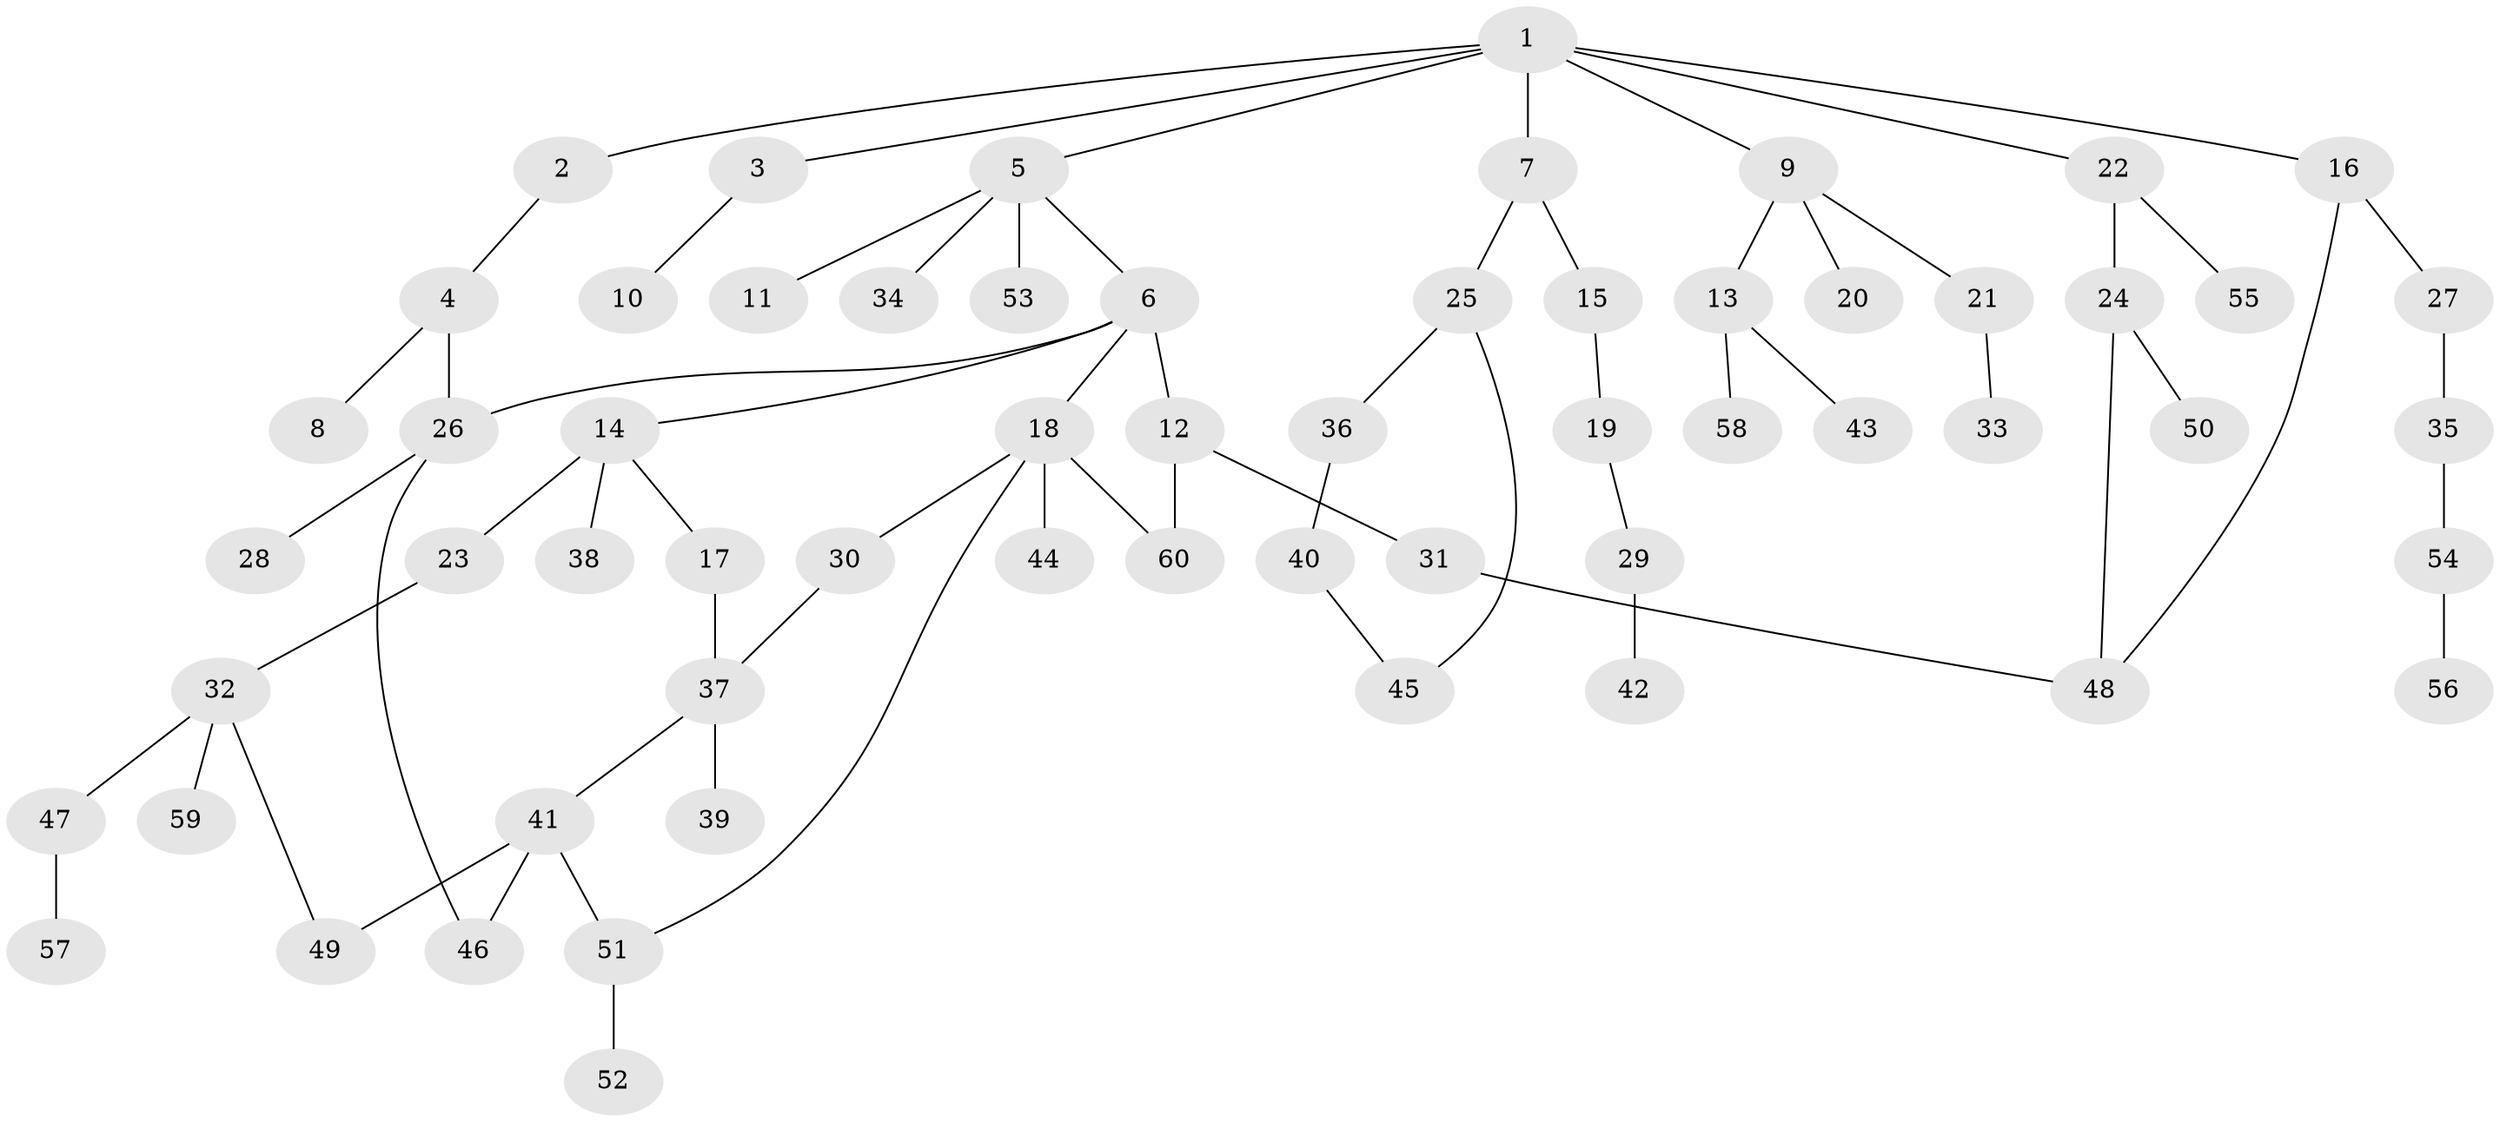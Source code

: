 // Generated by graph-tools (version 1.1) at 2025/10/02/27/25 16:10:54]
// undirected, 60 vertices, 68 edges
graph export_dot {
graph [start="1"]
  node [color=gray90,style=filled];
  1;
  2;
  3;
  4;
  5;
  6;
  7;
  8;
  9;
  10;
  11;
  12;
  13;
  14;
  15;
  16;
  17;
  18;
  19;
  20;
  21;
  22;
  23;
  24;
  25;
  26;
  27;
  28;
  29;
  30;
  31;
  32;
  33;
  34;
  35;
  36;
  37;
  38;
  39;
  40;
  41;
  42;
  43;
  44;
  45;
  46;
  47;
  48;
  49;
  50;
  51;
  52;
  53;
  54;
  55;
  56;
  57;
  58;
  59;
  60;
  1 -- 2;
  1 -- 3;
  1 -- 5;
  1 -- 7;
  1 -- 9;
  1 -- 16;
  1 -- 22;
  2 -- 4;
  3 -- 10;
  4 -- 8;
  4 -- 26;
  5 -- 6;
  5 -- 11;
  5 -- 34;
  5 -- 53;
  6 -- 12;
  6 -- 14;
  6 -- 18;
  6 -- 26;
  7 -- 15;
  7 -- 25;
  9 -- 13;
  9 -- 20;
  9 -- 21;
  12 -- 31;
  12 -- 60;
  13 -- 43;
  13 -- 58;
  14 -- 17;
  14 -- 23;
  14 -- 38;
  15 -- 19;
  16 -- 27;
  16 -- 48;
  17 -- 37;
  18 -- 30;
  18 -- 44;
  18 -- 51;
  18 -- 60;
  19 -- 29;
  21 -- 33;
  22 -- 24;
  22 -- 55;
  23 -- 32;
  24 -- 50;
  24 -- 48;
  25 -- 36;
  25 -- 45;
  26 -- 28;
  26 -- 46;
  27 -- 35;
  29 -- 42;
  30 -- 37;
  31 -- 48;
  32 -- 47;
  32 -- 49;
  32 -- 59;
  35 -- 54;
  36 -- 40;
  37 -- 39;
  37 -- 41;
  40 -- 45;
  41 -- 46;
  41 -- 51;
  41 -- 49;
  47 -- 57;
  51 -- 52;
  54 -- 56;
}
